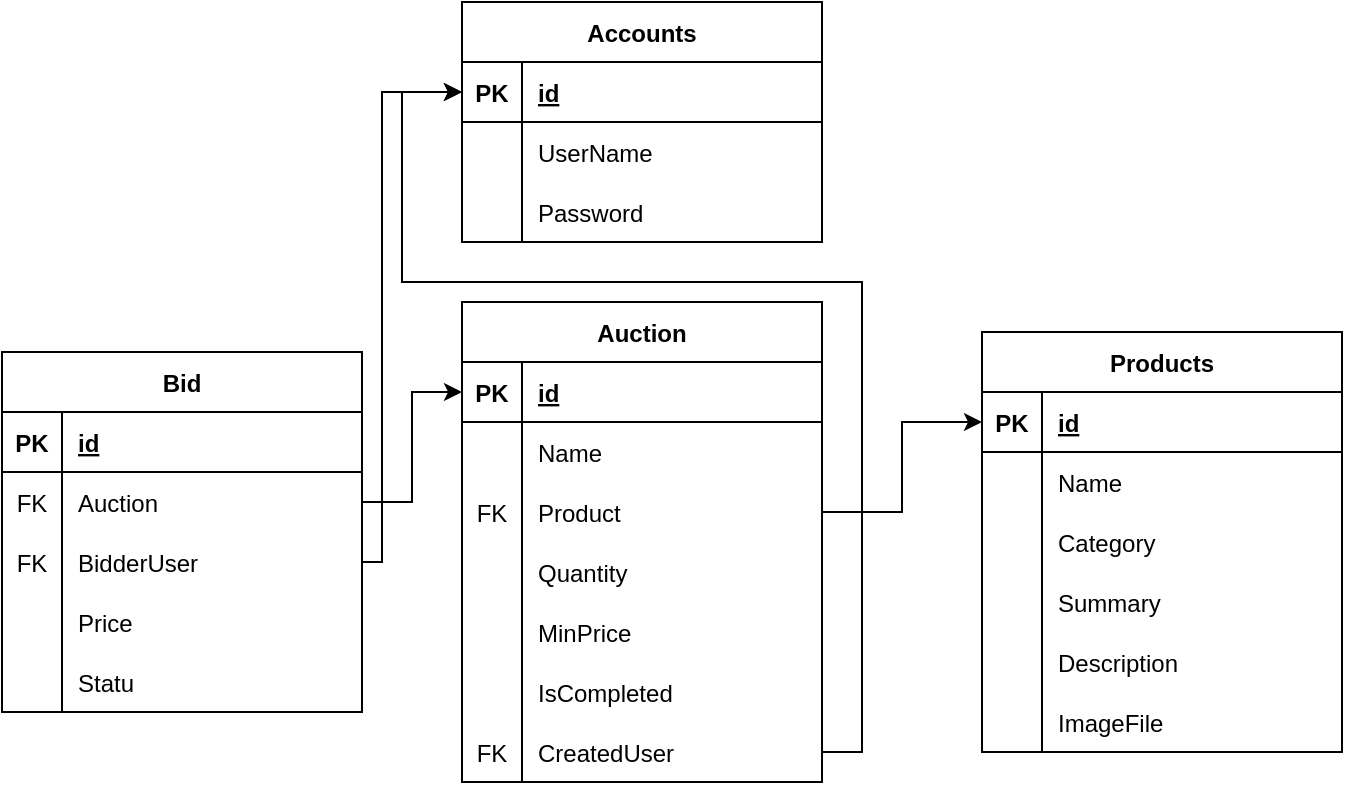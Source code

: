 <mxfile version="20.7.4" type="device"><diagram name="Page-1" id="6133507b-19e7-1e82-6fc7-422aa6c4b21f"><mxGraphModel dx="989" dy="521" grid="1" gridSize="10" guides="1" tooltips="1" connect="1" arrows="1" fold="1" page="1" pageScale="1" pageWidth="1100" pageHeight="850" background="none" math="0" shadow="0"><root><mxCell id="0"/><mxCell id="1" parent="0"/><mxCell id="YT_KwQdowxJx_lnEXgfX-1" value="Accounts" style="shape=table;startSize=30;container=1;collapsible=1;childLayout=tableLayout;fixedRows=1;rowLines=0;fontStyle=1;align=center;resizeLast=1;" vertex="1" parent="1"><mxGeometry x="300" y="140" width="180" height="120" as="geometry"/></mxCell><mxCell id="YT_KwQdowxJx_lnEXgfX-2" value="" style="shape=tableRow;horizontal=0;startSize=0;swimlaneHead=0;swimlaneBody=0;fillColor=none;collapsible=0;dropTarget=0;points=[[0,0.5],[1,0.5]];portConstraint=eastwest;top=0;left=0;right=0;bottom=1;" vertex="1" parent="YT_KwQdowxJx_lnEXgfX-1"><mxGeometry y="30" width="180" height="30" as="geometry"/></mxCell><mxCell id="YT_KwQdowxJx_lnEXgfX-3" value="PK" style="shape=partialRectangle;connectable=0;fillColor=none;top=0;left=0;bottom=0;right=0;fontStyle=1;overflow=hidden;" vertex="1" parent="YT_KwQdowxJx_lnEXgfX-2"><mxGeometry width="30" height="30" as="geometry"><mxRectangle width="30" height="30" as="alternateBounds"/></mxGeometry></mxCell><mxCell id="YT_KwQdowxJx_lnEXgfX-4" value="id" style="shape=partialRectangle;connectable=0;fillColor=none;top=0;left=0;bottom=0;right=0;align=left;spacingLeft=6;fontStyle=5;overflow=hidden;" vertex="1" parent="YT_KwQdowxJx_lnEXgfX-2"><mxGeometry x="30" width="150" height="30" as="geometry"><mxRectangle width="150" height="30" as="alternateBounds"/></mxGeometry></mxCell><mxCell id="YT_KwQdowxJx_lnEXgfX-5" value="" style="shape=tableRow;horizontal=0;startSize=0;swimlaneHead=0;swimlaneBody=0;fillColor=none;collapsible=0;dropTarget=0;points=[[0,0.5],[1,0.5]];portConstraint=eastwest;top=0;left=0;right=0;bottom=0;" vertex="1" parent="YT_KwQdowxJx_lnEXgfX-1"><mxGeometry y="60" width="180" height="30" as="geometry"/></mxCell><mxCell id="YT_KwQdowxJx_lnEXgfX-6" value="" style="shape=partialRectangle;connectable=0;fillColor=none;top=0;left=0;bottom=0;right=0;editable=1;overflow=hidden;" vertex="1" parent="YT_KwQdowxJx_lnEXgfX-5"><mxGeometry width="30" height="30" as="geometry"><mxRectangle width="30" height="30" as="alternateBounds"/></mxGeometry></mxCell><mxCell id="YT_KwQdowxJx_lnEXgfX-7" value="UserName" style="shape=partialRectangle;connectable=0;fillColor=none;top=0;left=0;bottom=0;right=0;align=left;spacingLeft=6;overflow=hidden;" vertex="1" parent="YT_KwQdowxJx_lnEXgfX-5"><mxGeometry x="30" width="150" height="30" as="geometry"><mxRectangle width="150" height="30" as="alternateBounds"/></mxGeometry></mxCell><mxCell id="YT_KwQdowxJx_lnEXgfX-8" value="" style="shape=tableRow;horizontal=0;startSize=0;swimlaneHead=0;swimlaneBody=0;fillColor=none;collapsible=0;dropTarget=0;points=[[0,0.5],[1,0.5]];portConstraint=eastwest;top=0;left=0;right=0;bottom=0;" vertex="1" parent="YT_KwQdowxJx_lnEXgfX-1"><mxGeometry y="90" width="180" height="30" as="geometry"/></mxCell><mxCell id="YT_KwQdowxJx_lnEXgfX-9" value="" style="shape=partialRectangle;connectable=0;fillColor=none;top=0;left=0;bottom=0;right=0;editable=1;overflow=hidden;" vertex="1" parent="YT_KwQdowxJx_lnEXgfX-8"><mxGeometry width="30" height="30" as="geometry"><mxRectangle width="30" height="30" as="alternateBounds"/></mxGeometry></mxCell><mxCell id="YT_KwQdowxJx_lnEXgfX-10" value="Password" style="shape=partialRectangle;connectable=0;fillColor=none;top=0;left=0;bottom=0;right=0;align=left;spacingLeft=6;overflow=hidden;" vertex="1" parent="YT_KwQdowxJx_lnEXgfX-8"><mxGeometry x="30" width="150" height="30" as="geometry"><mxRectangle width="150" height="30" as="alternateBounds"/></mxGeometry></mxCell><mxCell id="YT_KwQdowxJx_lnEXgfX-14" value="Products" style="shape=table;startSize=30;container=1;collapsible=1;childLayout=tableLayout;fixedRows=1;rowLines=0;fontStyle=1;align=center;resizeLast=1;" vertex="1" parent="1"><mxGeometry x="560" y="305" width="180" height="210" as="geometry"><mxRectangle x="310" y="90" width="90" height="30" as="alternateBounds"/></mxGeometry></mxCell><mxCell id="YT_KwQdowxJx_lnEXgfX-15" value="" style="shape=tableRow;horizontal=0;startSize=0;swimlaneHead=0;swimlaneBody=0;fillColor=none;collapsible=0;dropTarget=0;points=[[0,0.5],[1,0.5]];portConstraint=eastwest;top=0;left=0;right=0;bottom=1;" vertex="1" parent="YT_KwQdowxJx_lnEXgfX-14"><mxGeometry y="30" width="180" height="30" as="geometry"/></mxCell><mxCell id="YT_KwQdowxJx_lnEXgfX-16" value="PK" style="shape=partialRectangle;connectable=0;fillColor=none;top=0;left=0;bottom=0;right=0;fontStyle=1;overflow=hidden;" vertex="1" parent="YT_KwQdowxJx_lnEXgfX-15"><mxGeometry width="30" height="30" as="geometry"><mxRectangle width="30" height="30" as="alternateBounds"/></mxGeometry></mxCell><mxCell id="YT_KwQdowxJx_lnEXgfX-17" value="id" style="shape=partialRectangle;connectable=0;fillColor=none;top=0;left=0;bottom=0;right=0;align=left;spacingLeft=6;fontStyle=5;overflow=hidden;" vertex="1" parent="YT_KwQdowxJx_lnEXgfX-15"><mxGeometry x="30" width="150" height="30" as="geometry"><mxRectangle width="150" height="30" as="alternateBounds"/></mxGeometry></mxCell><mxCell id="YT_KwQdowxJx_lnEXgfX-18" value="" style="shape=tableRow;horizontal=0;startSize=0;swimlaneHead=0;swimlaneBody=0;fillColor=none;collapsible=0;dropTarget=0;points=[[0,0.5],[1,0.5]];portConstraint=eastwest;top=0;left=0;right=0;bottom=0;" vertex="1" parent="YT_KwQdowxJx_lnEXgfX-14"><mxGeometry y="60" width="180" height="30" as="geometry"/></mxCell><mxCell id="YT_KwQdowxJx_lnEXgfX-19" value="" style="shape=partialRectangle;connectable=0;fillColor=none;top=0;left=0;bottom=0;right=0;editable=1;overflow=hidden;" vertex="1" parent="YT_KwQdowxJx_lnEXgfX-18"><mxGeometry width="30" height="30" as="geometry"><mxRectangle width="30" height="30" as="alternateBounds"/></mxGeometry></mxCell><mxCell id="YT_KwQdowxJx_lnEXgfX-20" value="Name" style="shape=partialRectangle;connectable=0;fillColor=none;top=0;left=0;bottom=0;right=0;align=left;spacingLeft=6;overflow=hidden;" vertex="1" parent="YT_KwQdowxJx_lnEXgfX-18"><mxGeometry x="30" width="150" height="30" as="geometry"><mxRectangle width="150" height="30" as="alternateBounds"/></mxGeometry></mxCell><mxCell id="YT_KwQdowxJx_lnEXgfX-21" value="" style="shape=tableRow;horizontal=0;startSize=0;swimlaneHead=0;swimlaneBody=0;fillColor=none;collapsible=0;dropTarget=0;points=[[0,0.5],[1,0.5]];portConstraint=eastwest;top=0;left=0;right=0;bottom=0;" vertex="1" parent="YT_KwQdowxJx_lnEXgfX-14"><mxGeometry y="90" width="180" height="30" as="geometry"/></mxCell><mxCell id="YT_KwQdowxJx_lnEXgfX-22" value="" style="shape=partialRectangle;connectable=0;fillColor=none;top=0;left=0;bottom=0;right=0;editable=1;overflow=hidden;" vertex="1" parent="YT_KwQdowxJx_lnEXgfX-21"><mxGeometry width="30" height="30" as="geometry"><mxRectangle width="30" height="30" as="alternateBounds"/></mxGeometry></mxCell><mxCell id="YT_KwQdowxJx_lnEXgfX-23" value="Category" style="shape=partialRectangle;connectable=0;fillColor=none;top=0;left=0;bottom=0;right=0;align=left;spacingLeft=6;overflow=hidden;" vertex="1" parent="YT_KwQdowxJx_lnEXgfX-21"><mxGeometry x="30" width="150" height="30" as="geometry"><mxRectangle width="150" height="30" as="alternateBounds"/></mxGeometry></mxCell><mxCell id="YT_KwQdowxJx_lnEXgfX-47" value="" style="shape=tableRow;horizontal=0;startSize=0;swimlaneHead=0;swimlaneBody=0;fillColor=none;collapsible=0;dropTarget=0;points=[[0,0.5],[1,0.5]];portConstraint=eastwest;top=0;left=0;right=0;bottom=0;" vertex="1" parent="YT_KwQdowxJx_lnEXgfX-14"><mxGeometry y="120" width="180" height="30" as="geometry"/></mxCell><mxCell id="YT_KwQdowxJx_lnEXgfX-48" value="" style="shape=partialRectangle;connectable=0;fillColor=none;top=0;left=0;bottom=0;right=0;editable=1;overflow=hidden;" vertex="1" parent="YT_KwQdowxJx_lnEXgfX-47"><mxGeometry width="30" height="30" as="geometry"><mxRectangle width="30" height="30" as="alternateBounds"/></mxGeometry></mxCell><mxCell id="YT_KwQdowxJx_lnEXgfX-49" value="Summary" style="shape=partialRectangle;connectable=0;fillColor=none;top=0;left=0;bottom=0;right=0;align=left;spacingLeft=6;overflow=hidden;" vertex="1" parent="YT_KwQdowxJx_lnEXgfX-47"><mxGeometry x="30" width="150" height="30" as="geometry"><mxRectangle width="150" height="30" as="alternateBounds"/></mxGeometry></mxCell><mxCell id="YT_KwQdowxJx_lnEXgfX-50" value="" style="shape=tableRow;horizontal=0;startSize=0;swimlaneHead=0;swimlaneBody=0;fillColor=none;collapsible=0;dropTarget=0;points=[[0,0.5],[1,0.5]];portConstraint=eastwest;top=0;left=0;right=0;bottom=0;" vertex="1" parent="YT_KwQdowxJx_lnEXgfX-14"><mxGeometry y="150" width="180" height="30" as="geometry"/></mxCell><mxCell id="YT_KwQdowxJx_lnEXgfX-51" value="" style="shape=partialRectangle;connectable=0;fillColor=none;top=0;left=0;bottom=0;right=0;editable=1;overflow=hidden;" vertex="1" parent="YT_KwQdowxJx_lnEXgfX-50"><mxGeometry width="30" height="30" as="geometry"><mxRectangle width="30" height="30" as="alternateBounds"/></mxGeometry></mxCell><mxCell id="YT_KwQdowxJx_lnEXgfX-52" value="Description" style="shape=partialRectangle;connectable=0;fillColor=none;top=0;left=0;bottom=0;right=0;align=left;spacingLeft=6;overflow=hidden;" vertex="1" parent="YT_KwQdowxJx_lnEXgfX-50"><mxGeometry x="30" width="150" height="30" as="geometry"><mxRectangle width="150" height="30" as="alternateBounds"/></mxGeometry></mxCell><mxCell id="YT_KwQdowxJx_lnEXgfX-53" value="" style="shape=tableRow;horizontal=0;startSize=0;swimlaneHead=0;swimlaneBody=0;fillColor=none;collapsible=0;dropTarget=0;points=[[0,0.5],[1,0.5]];portConstraint=eastwest;top=0;left=0;right=0;bottom=0;" vertex="1" parent="YT_KwQdowxJx_lnEXgfX-14"><mxGeometry y="180" width="180" height="30" as="geometry"/></mxCell><mxCell id="YT_KwQdowxJx_lnEXgfX-54" value="" style="shape=partialRectangle;connectable=0;fillColor=none;top=0;left=0;bottom=0;right=0;editable=1;overflow=hidden;" vertex="1" parent="YT_KwQdowxJx_lnEXgfX-53"><mxGeometry width="30" height="30" as="geometry"><mxRectangle width="30" height="30" as="alternateBounds"/></mxGeometry></mxCell><mxCell id="YT_KwQdowxJx_lnEXgfX-55" value="ImageFile" style="shape=partialRectangle;connectable=0;fillColor=none;top=0;left=0;bottom=0;right=0;align=left;spacingLeft=6;overflow=hidden;" vertex="1" parent="YT_KwQdowxJx_lnEXgfX-53"><mxGeometry x="30" width="150" height="30" as="geometry"><mxRectangle width="150" height="30" as="alternateBounds"/></mxGeometry></mxCell><mxCell id="YT_KwQdowxJx_lnEXgfX-56" value="Auction" style="shape=table;startSize=30;container=1;collapsible=1;childLayout=tableLayout;fixedRows=1;rowLines=0;fontStyle=1;align=center;resizeLast=1;" vertex="1" parent="1"><mxGeometry x="300" y="290" width="180" height="240" as="geometry"><mxRectangle x="310" y="90" width="90" height="30" as="alternateBounds"/></mxGeometry></mxCell><mxCell id="YT_KwQdowxJx_lnEXgfX-57" value="" style="shape=tableRow;horizontal=0;startSize=0;swimlaneHead=0;swimlaneBody=0;fillColor=none;collapsible=0;dropTarget=0;points=[[0,0.5],[1,0.5]];portConstraint=eastwest;top=0;left=0;right=0;bottom=1;" vertex="1" parent="YT_KwQdowxJx_lnEXgfX-56"><mxGeometry y="30" width="180" height="30" as="geometry"/></mxCell><mxCell id="YT_KwQdowxJx_lnEXgfX-58" value="PK" style="shape=partialRectangle;connectable=0;fillColor=none;top=0;left=0;bottom=0;right=0;fontStyle=1;overflow=hidden;" vertex="1" parent="YT_KwQdowxJx_lnEXgfX-57"><mxGeometry width="30" height="30" as="geometry"><mxRectangle width="30" height="30" as="alternateBounds"/></mxGeometry></mxCell><mxCell id="YT_KwQdowxJx_lnEXgfX-59" value="id" style="shape=partialRectangle;connectable=0;fillColor=none;top=0;left=0;bottom=0;right=0;align=left;spacingLeft=6;fontStyle=5;overflow=hidden;" vertex="1" parent="YT_KwQdowxJx_lnEXgfX-57"><mxGeometry x="30" width="150" height="30" as="geometry"><mxRectangle width="150" height="30" as="alternateBounds"/></mxGeometry></mxCell><mxCell id="YT_KwQdowxJx_lnEXgfX-60" value="" style="shape=tableRow;horizontal=0;startSize=0;swimlaneHead=0;swimlaneBody=0;fillColor=none;collapsible=0;dropTarget=0;points=[[0,0.5],[1,0.5]];portConstraint=eastwest;top=0;left=0;right=0;bottom=0;" vertex="1" parent="YT_KwQdowxJx_lnEXgfX-56"><mxGeometry y="60" width="180" height="30" as="geometry"/></mxCell><mxCell id="YT_KwQdowxJx_lnEXgfX-61" value="" style="shape=partialRectangle;connectable=0;fillColor=none;top=0;left=0;bottom=0;right=0;editable=1;overflow=hidden;" vertex="1" parent="YT_KwQdowxJx_lnEXgfX-60"><mxGeometry width="30" height="30" as="geometry"><mxRectangle width="30" height="30" as="alternateBounds"/></mxGeometry></mxCell><mxCell id="YT_KwQdowxJx_lnEXgfX-62" value="Name" style="shape=partialRectangle;connectable=0;fillColor=none;top=0;left=0;bottom=0;right=0;align=left;spacingLeft=6;overflow=hidden;" vertex="1" parent="YT_KwQdowxJx_lnEXgfX-60"><mxGeometry x="30" width="150" height="30" as="geometry"><mxRectangle width="150" height="30" as="alternateBounds"/></mxGeometry></mxCell><mxCell id="YT_KwQdowxJx_lnEXgfX-63" value="" style="shape=tableRow;horizontal=0;startSize=0;swimlaneHead=0;swimlaneBody=0;fillColor=none;collapsible=0;dropTarget=0;points=[[0,0.5],[1,0.5]];portConstraint=eastwest;top=0;left=0;right=0;bottom=0;" vertex="1" parent="YT_KwQdowxJx_lnEXgfX-56"><mxGeometry y="90" width="180" height="30" as="geometry"/></mxCell><mxCell id="YT_KwQdowxJx_lnEXgfX-64" value="FK" style="shape=partialRectangle;connectable=0;fillColor=none;top=0;left=0;bottom=0;right=0;editable=1;overflow=hidden;" vertex="1" parent="YT_KwQdowxJx_lnEXgfX-63"><mxGeometry width="30" height="30" as="geometry"><mxRectangle width="30" height="30" as="alternateBounds"/></mxGeometry></mxCell><mxCell id="YT_KwQdowxJx_lnEXgfX-65" value="Product" style="shape=partialRectangle;connectable=0;fillColor=none;top=0;left=0;bottom=0;right=0;align=left;spacingLeft=6;overflow=hidden;" vertex="1" parent="YT_KwQdowxJx_lnEXgfX-63"><mxGeometry x="30" width="150" height="30" as="geometry"><mxRectangle width="150" height="30" as="alternateBounds"/></mxGeometry></mxCell><mxCell id="YT_KwQdowxJx_lnEXgfX-66" value="" style="shape=tableRow;horizontal=0;startSize=0;swimlaneHead=0;swimlaneBody=0;fillColor=none;collapsible=0;dropTarget=0;points=[[0,0.5],[1,0.5]];portConstraint=eastwest;top=0;left=0;right=0;bottom=0;" vertex="1" parent="YT_KwQdowxJx_lnEXgfX-56"><mxGeometry y="120" width="180" height="30" as="geometry"/></mxCell><mxCell id="YT_KwQdowxJx_lnEXgfX-67" value="" style="shape=partialRectangle;connectable=0;fillColor=none;top=0;left=0;bottom=0;right=0;editable=1;overflow=hidden;" vertex="1" parent="YT_KwQdowxJx_lnEXgfX-66"><mxGeometry width="30" height="30" as="geometry"><mxRectangle width="30" height="30" as="alternateBounds"/></mxGeometry></mxCell><mxCell id="YT_KwQdowxJx_lnEXgfX-68" value="Quantity" style="shape=partialRectangle;connectable=0;fillColor=none;top=0;left=0;bottom=0;right=0;align=left;spacingLeft=6;overflow=hidden;" vertex="1" parent="YT_KwQdowxJx_lnEXgfX-66"><mxGeometry x="30" width="150" height="30" as="geometry"><mxRectangle width="150" height="30" as="alternateBounds"/></mxGeometry></mxCell><mxCell id="YT_KwQdowxJx_lnEXgfX-69" value="" style="shape=tableRow;horizontal=0;startSize=0;swimlaneHead=0;swimlaneBody=0;fillColor=none;collapsible=0;dropTarget=0;points=[[0,0.5],[1,0.5]];portConstraint=eastwest;top=0;left=0;right=0;bottom=0;" vertex="1" parent="YT_KwQdowxJx_lnEXgfX-56"><mxGeometry y="150" width="180" height="30" as="geometry"/></mxCell><mxCell id="YT_KwQdowxJx_lnEXgfX-70" value="" style="shape=partialRectangle;connectable=0;fillColor=none;top=0;left=0;bottom=0;right=0;editable=1;overflow=hidden;" vertex="1" parent="YT_KwQdowxJx_lnEXgfX-69"><mxGeometry width="30" height="30" as="geometry"><mxRectangle width="30" height="30" as="alternateBounds"/></mxGeometry></mxCell><mxCell id="YT_KwQdowxJx_lnEXgfX-71" value="MinPrice" style="shape=partialRectangle;connectable=0;fillColor=none;top=0;left=0;bottom=0;right=0;align=left;spacingLeft=6;overflow=hidden;" vertex="1" parent="YT_KwQdowxJx_lnEXgfX-69"><mxGeometry x="30" width="150" height="30" as="geometry"><mxRectangle width="150" height="30" as="alternateBounds"/></mxGeometry></mxCell><mxCell id="YT_KwQdowxJx_lnEXgfX-77" value="" style="shape=tableRow;horizontal=0;startSize=0;swimlaneHead=0;swimlaneBody=0;fillColor=none;collapsible=0;dropTarget=0;points=[[0,0.5],[1,0.5]];portConstraint=eastwest;top=0;left=0;right=0;bottom=0;" vertex="1" parent="YT_KwQdowxJx_lnEXgfX-56"><mxGeometry y="180" width="180" height="30" as="geometry"/></mxCell><mxCell id="YT_KwQdowxJx_lnEXgfX-78" value="" style="shape=partialRectangle;connectable=0;fillColor=none;top=0;left=0;bottom=0;right=0;editable=1;overflow=hidden;" vertex="1" parent="YT_KwQdowxJx_lnEXgfX-77"><mxGeometry width="30" height="30" as="geometry"><mxRectangle width="30" height="30" as="alternateBounds"/></mxGeometry></mxCell><mxCell id="YT_KwQdowxJx_lnEXgfX-79" value="IsCompleted" style="shape=partialRectangle;connectable=0;fillColor=none;top=0;left=0;bottom=0;right=0;align=left;spacingLeft=6;overflow=hidden;" vertex="1" parent="YT_KwQdowxJx_lnEXgfX-77"><mxGeometry x="30" width="150" height="30" as="geometry"><mxRectangle width="150" height="30" as="alternateBounds"/></mxGeometry></mxCell><mxCell id="YT_KwQdowxJx_lnEXgfX-72" value="" style="shape=tableRow;horizontal=0;startSize=0;swimlaneHead=0;swimlaneBody=0;fillColor=none;collapsible=0;dropTarget=0;points=[[0,0.5],[1,0.5]];portConstraint=eastwest;top=0;left=0;right=0;bottom=0;" vertex="1" parent="YT_KwQdowxJx_lnEXgfX-56"><mxGeometry y="210" width="180" height="30" as="geometry"/></mxCell><mxCell id="YT_KwQdowxJx_lnEXgfX-73" value="FK" style="shape=partialRectangle;connectable=0;fillColor=none;top=0;left=0;bottom=0;right=0;editable=1;overflow=hidden;" vertex="1" parent="YT_KwQdowxJx_lnEXgfX-72"><mxGeometry width="30" height="30" as="geometry"><mxRectangle width="30" height="30" as="alternateBounds"/></mxGeometry></mxCell><mxCell id="YT_KwQdowxJx_lnEXgfX-74" value="CreatedUser" style="shape=partialRectangle;connectable=0;fillColor=none;top=0;left=0;bottom=0;right=0;align=left;spacingLeft=6;overflow=hidden;" vertex="1" parent="YT_KwQdowxJx_lnEXgfX-72"><mxGeometry x="30" width="150" height="30" as="geometry"><mxRectangle width="150" height="30" as="alternateBounds"/></mxGeometry></mxCell><mxCell id="YT_KwQdowxJx_lnEXgfX-76" style="edgeStyle=orthogonalEdgeStyle;rounded=0;orthogonalLoop=1;jettySize=auto;html=1;exitX=1;exitY=0.5;exitDx=0;exitDy=0;entryX=0;entryY=0.5;entryDx=0;entryDy=0;" edge="1" parent="1" source="YT_KwQdowxJx_lnEXgfX-63" target="YT_KwQdowxJx_lnEXgfX-15"><mxGeometry relative="1" as="geometry"/></mxCell><mxCell id="YT_KwQdowxJx_lnEXgfX-80" style="edgeStyle=orthogonalEdgeStyle;rounded=0;orthogonalLoop=1;jettySize=auto;html=1;exitX=1;exitY=0.5;exitDx=0;exitDy=0;entryX=0;entryY=0.5;entryDx=0;entryDy=0;" edge="1" parent="1" source="YT_KwQdowxJx_lnEXgfX-72" target="YT_KwQdowxJx_lnEXgfX-2"><mxGeometry relative="1" as="geometry"><Array as="points"><mxPoint x="500" y="515"/><mxPoint x="500" y="280"/><mxPoint x="270" y="280"/><mxPoint x="270" y="185"/></Array></mxGeometry></mxCell><mxCell id="YT_KwQdowxJx_lnEXgfX-81" value="Bid" style="shape=table;startSize=30;container=1;collapsible=1;childLayout=tableLayout;fixedRows=1;rowLines=0;fontStyle=1;align=center;resizeLast=1;" vertex="1" parent="1"><mxGeometry x="70" y="315" width="180" height="180" as="geometry"><mxRectangle x="310" y="90" width="90" height="30" as="alternateBounds"/></mxGeometry></mxCell><mxCell id="YT_KwQdowxJx_lnEXgfX-82" value="" style="shape=tableRow;horizontal=0;startSize=0;swimlaneHead=0;swimlaneBody=0;fillColor=none;collapsible=0;dropTarget=0;points=[[0,0.5],[1,0.5]];portConstraint=eastwest;top=0;left=0;right=0;bottom=1;" vertex="1" parent="YT_KwQdowxJx_lnEXgfX-81"><mxGeometry y="30" width="180" height="30" as="geometry"/></mxCell><mxCell id="YT_KwQdowxJx_lnEXgfX-83" value="PK" style="shape=partialRectangle;connectable=0;fillColor=none;top=0;left=0;bottom=0;right=0;fontStyle=1;overflow=hidden;" vertex="1" parent="YT_KwQdowxJx_lnEXgfX-82"><mxGeometry width="30" height="30" as="geometry"><mxRectangle width="30" height="30" as="alternateBounds"/></mxGeometry></mxCell><mxCell id="YT_KwQdowxJx_lnEXgfX-84" value="id" style="shape=partialRectangle;connectable=0;fillColor=none;top=0;left=0;bottom=0;right=0;align=left;spacingLeft=6;fontStyle=5;overflow=hidden;" vertex="1" parent="YT_KwQdowxJx_lnEXgfX-82"><mxGeometry x="30" width="150" height="30" as="geometry"><mxRectangle width="150" height="30" as="alternateBounds"/></mxGeometry></mxCell><mxCell id="YT_KwQdowxJx_lnEXgfX-85" value="" style="shape=tableRow;horizontal=0;startSize=0;swimlaneHead=0;swimlaneBody=0;fillColor=none;collapsible=0;dropTarget=0;points=[[0,0.5],[1,0.5]];portConstraint=eastwest;top=0;left=0;right=0;bottom=0;" vertex="1" parent="YT_KwQdowxJx_lnEXgfX-81"><mxGeometry y="60" width="180" height="30" as="geometry"/></mxCell><mxCell id="YT_KwQdowxJx_lnEXgfX-86" value="FK" style="shape=partialRectangle;connectable=0;fillColor=none;top=0;left=0;bottom=0;right=0;editable=1;overflow=hidden;" vertex="1" parent="YT_KwQdowxJx_lnEXgfX-85"><mxGeometry width="30" height="30" as="geometry"><mxRectangle width="30" height="30" as="alternateBounds"/></mxGeometry></mxCell><mxCell id="YT_KwQdowxJx_lnEXgfX-87" value="Auction" style="shape=partialRectangle;connectable=0;fillColor=none;top=0;left=0;bottom=0;right=0;align=left;spacingLeft=6;overflow=hidden;" vertex="1" parent="YT_KwQdowxJx_lnEXgfX-85"><mxGeometry x="30" width="150" height="30" as="geometry"><mxRectangle width="150" height="30" as="alternateBounds"/></mxGeometry></mxCell><mxCell id="YT_KwQdowxJx_lnEXgfX-88" value="" style="shape=tableRow;horizontal=0;startSize=0;swimlaneHead=0;swimlaneBody=0;fillColor=none;collapsible=0;dropTarget=0;points=[[0,0.5],[1,0.5]];portConstraint=eastwest;top=0;left=0;right=0;bottom=0;" vertex="1" parent="YT_KwQdowxJx_lnEXgfX-81"><mxGeometry y="90" width="180" height="30" as="geometry"/></mxCell><mxCell id="YT_KwQdowxJx_lnEXgfX-89" value="FK" style="shape=partialRectangle;connectable=0;fillColor=none;top=0;left=0;bottom=0;right=0;editable=1;overflow=hidden;" vertex="1" parent="YT_KwQdowxJx_lnEXgfX-88"><mxGeometry width="30" height="30" as="geometry"><mxRectangle width="30" height="30" as="alternateBounds"/></mxGeometry></mxCell><mxCell id="YT_KwQdowxJx_lnEXgfX-90" value="BidderUser" style="shape=partialRectangle;connectable=0;fillColor=none;top=0;left=0;bottom=0;right=0;align=left;spacingLeft=6;overflow=hidden;" vertex="1" parent="YT_KwQdowxJx_lnEXgfX-88"><mxGeometry x="30" width="150" height="30" as="geometry"><mxRectangle width="150" height="30" as="alternateBounds"/></mxGeometry></mxCell><mxCell id="YT_KwQdowxJx_lnEXgfX-91" value="" style="shape=tableRow;horizontal=0;startSize=0;swimlaneHead=0;swimlaneBody=0;fillColor=none;collapsible=0;dropTarget=0;points=[[0,0.5],[1,0.5]];portConstraint=eastwest;top=0;left=0;right=0;bottom=0;" vertex="1" parent="YT_KwQdowxJx_lnEXgfX-81"><mxGeometry y="120" width="180" height="30" as="geometry"/></mxCell><mxCell id="YT_KwQdowxJx_lnEXgfX-92" value="" style="shape=partialRectangle;connectable=0;fillColor=none;top=0;left=0;bottom=0;right=0;editable=1;overflow=hidden;" vertex="1" parent="YT_KwQdowxJx_lnEXgfX-91"><mxGeometry width="30" height="30" as="geometry"><mxRectangle width="30" height="30" as="alternateBounds"/></mxGeometry></mxCell><mxCell id="YT_KwQdowxJx_lnEXgfX-93" value="Price" style="shape=partialRectangle;connectable=0;fillColor=none;top=0;left=0;bottom=0;right=0;align=left;spacingLeft=6;overflow=hidden;" vertex="1" parent="YT_KwQdowxJx_lnEXgfX-91"><mxGeometry x="30" width="150" height="30" as="geometry"><mxRectangle width="150" height="30" as="alternateBounds"/></mxGeometry></mxCell><mxCell id="YT_KwQdowxJx_lnEXgfX-94" value="" style="shape=tableRow;horizontal=0;startSize=0;swimlaneHead=0;swimlaneBody=0;fillColor=none;collapsible=0;dropTarget=0;points=[[0,0.5],[1,0.5]];portConstraint=eastwest;top=0;left=0;right=0;bottom=0;" vertex="1" parent="YT_KwQdowxJx_lnEXgfX-81"><mxGeometry y="150" width="180" height="30" as="geometry"/></mxCell><mxCell id="YT_KwQdowxJx_lnEXgfX-95" value="" style="shape=partialRectangle;connectable=0;fillColor=none;top=0;left=0;bottom=0;right=0;editable=1;overflow=hidden;" vertex="1" parent="YT_KwQdowxJx_lnEXgfX-94"><mxGeometry width="30" height="30" as="geometry"><mxRectangle width="30" height="30" as="alternateBounds"/></mxGeometry></mxCell><mxCell id="YT_KwQdowxJx_lnEXgfX-96" value="Statu" style="shape=partialRectangle;connectable=0;fillColor=none;top=0;left=0;bottom=0;right=0;align=left;spacingLeft=6;overflow=hidden;" vertex="1" parent="YT_KwQdowxJx_lnEXgfX-94"><mxGeometry x="30" width="150" height="30" as="geometry"><mxRectangle width="150" height="30" as="alternateBounds"/></mxGeometry></mxCell><mxCell id="YT_KwQdowxJx_lnEXgfX-101" style="edgeStyle=orthogonalEdgeStyle;rounded=0;orthogonalLoop=1;jettySize=auto;html=1;exitX=1;exitY=0.5;exitDx=0;exitDy=0;entryX=0;entryY=0.5;entryDx=0;entryDy=0;" edge="1" parent="1" source="YT_KwQdowxJx_lnEXgfX-88" target="YT_KwQdowxJx_lnEXgfX-2"><mxGeometry relative="1" as="geometry"><Array as="points"><mxPoint x="260" y="420"/><mxPoint x="260" y="185"/></Array></mxGeometry></mxCell><mxCell id="YT_KwQdowxJx_lnEXgfX-102" style="edgeStyle=orthogonalEdgeStyle;rounded=0;orthogonalLoop=1;jettySize=auto;html=1;exitX=1;exitY=0.5;exitDx=0;exitDy=0;entryX=0;entryY=0.5;entryDx=0;entryDy=0;" edge="1" parent="1" source="YT_KwQdowxJx_lnEXgfX-85" target="YT_KwQdowxJx_lnEXgfX-57"><mxGeometry relative="1" as="geometry"/></mxCell></root></mxGraphModel></diagram></mxfile>